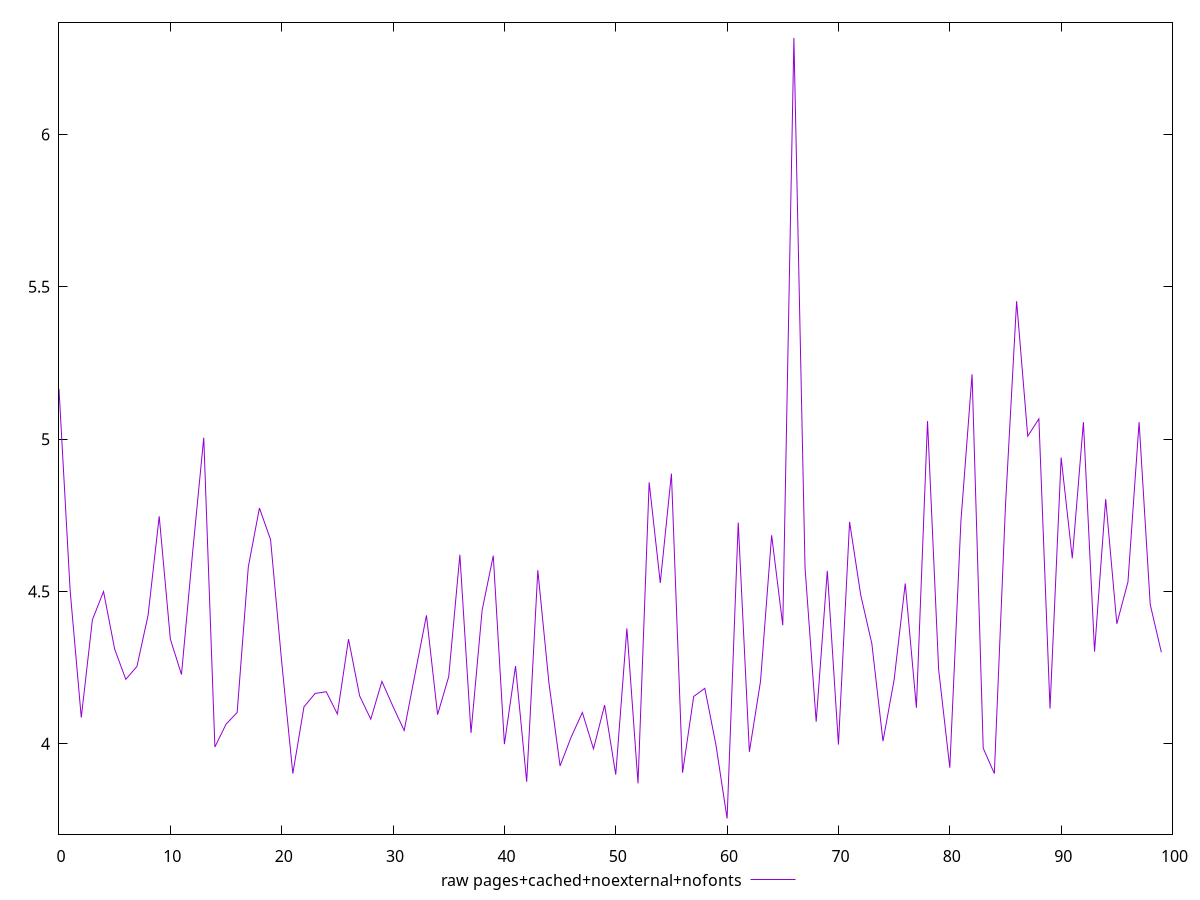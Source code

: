 $_rawPagesCachedNoexternalNofonts <<EOF
5.1651
4.5031
4.0865
4.4074
4.4999
4.3107
4.2116999999999996
4.2542
4.4220999999999995
4.7468
4.343800000000001
4.2275
4.628299999999999
5.005
3.9896000000000003
4.064500000000001
4.103000000000001
4.5804
4.774
4.6703
4.2682
3.9024
4.1215
4.1654
4.171
4.098
4.3435999999999995
4.1573
4.0809999999999995
4.2049
4.1222
4.0439
4.2338000000000005
4.4216
4.096
4.2208000000000006
4.6206000000000005
4.0359
4.4386
4.6177
3.9991
4.2554
3.8754999999999997
4.569800000000001
4.199799999999999
3.9276000000000004
4.0225
4.103
3.9835000000000003
4.127199999999999
3.8989000000000003
4.379
3.8702999999999994
4.8584000000000005
4.5282
4.8869
3.9053
4.1556999999999995
4.1822
3.9961
3.7548999999999997
4.726299999999999
3.9736999999999996
4.205
4.6848
4.389100000000001
6.3172
4.5779
4.0725999999999996
4.5678
3.9976000000000003
4.7286
4.4885
4.3286999999999995
4.0087
4.2103
4.5264999999999995
4.1184
5.0594
4.2433
3.9217
4.731699999999999
5.213099999999999
3.9859999999999998
3.9025999999999996
4.7812
5.4529000000000005
5.009799999999999
5.0668999999999995
4.1156999999999995
4.939900000000001
4.6092
5.055999999999999
4.3029
4.803299999999999
4.394
4.5313
5.0559
4.4572
4.3005
EOF
set key outside below
set terminal pngcairo
set output "report_00005_2020-11-02T22-26-11.212Z/network-server-latency/pages+cached+noexternal+nofonts//raw.png"
set yrange [3.703654:6.368446]
plot $_rawPagesCachedNoexternalNofonts title "raw pages+cached+noexternal+nofonts" with line ,